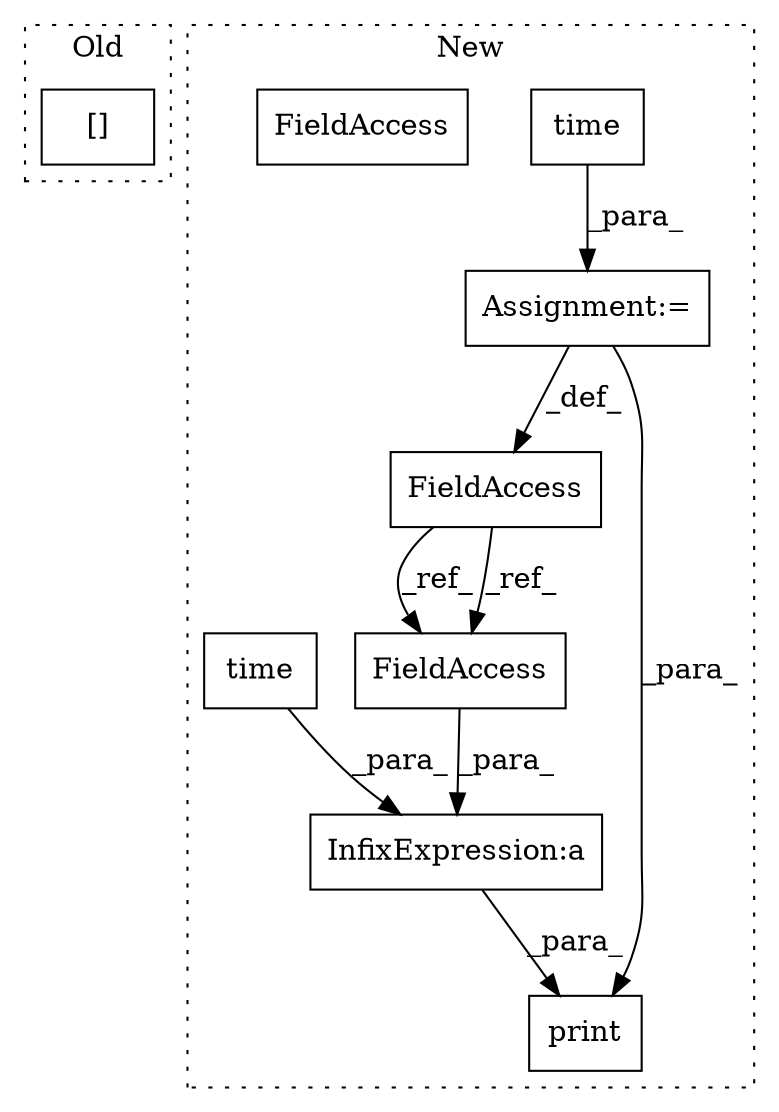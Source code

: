 digraph G {
subgraph cluster0 {
1 [label="[]" a="2" s="7975,7988" l="7,1" shape="box"];
label = "Old";
style="dotted";
}
subgraph cluster1 {
2 [label="time" a="32" s="7237" l="6" shape="box"];
3 [label="Assignment:=" a="7" s="7231" l="1" shape="box"];
4 [label="InfixExpression:a" a="27" s="8751" l="3" shape="box"];
5 [label="time" a="32" s="8745" l="6" shape="box"];
6 [label="print" a="32" s="8645,8757" l="6,1" shape="box"];
7 [label="FieldAccess" a="22" s="8754" l="2" shape="box"];
8 [label="FieldAccess" a="22" s="7229" l="2" shape="box"];
9 [label="FieldAccess" a="22" s="8754" l="2" shape="box"];
label = "New";
style="dotted";
}
2 -> 3 [label="_para_"];
3 -> 8 [label="_def_"];
3 -> 6 [label="_para_"];
4 -> 6 [label="_para_"];
5 -> 4 [label="_para_"];
8 -> 9 [label="_ref_"];
8 -> 9 [label="_ref_"];
9 -> 4 [label="_para_"];
}